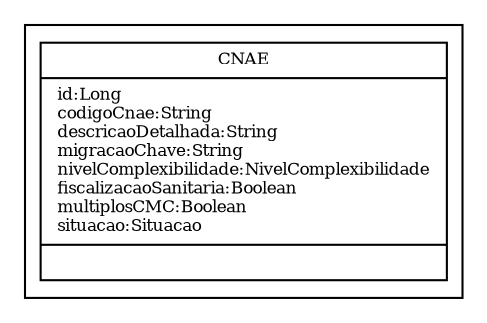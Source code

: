 digraph G{
fontname = "Times-Roman"
fontsize = 8

node [
        fontname = "Times-Roman"
        fontsize = 8
        shape = "record"
]

edge [
        fontname = "Times-Roman"
        fontsize = 8
]

subgraph clusterCNAE
{
CNAE [label = "{CNAE|id:Long\lcodigoCnae:String\ldescricaoDetalhada:String\lmigracaoChave:String\lnivelComplexibilidade:NivelComplexibilidade\lfiscalizacaoSanitaria:Boolean\lmultiplosCMC:Boolean\lsituacao:Situacao\l|\l}"]
}
}
